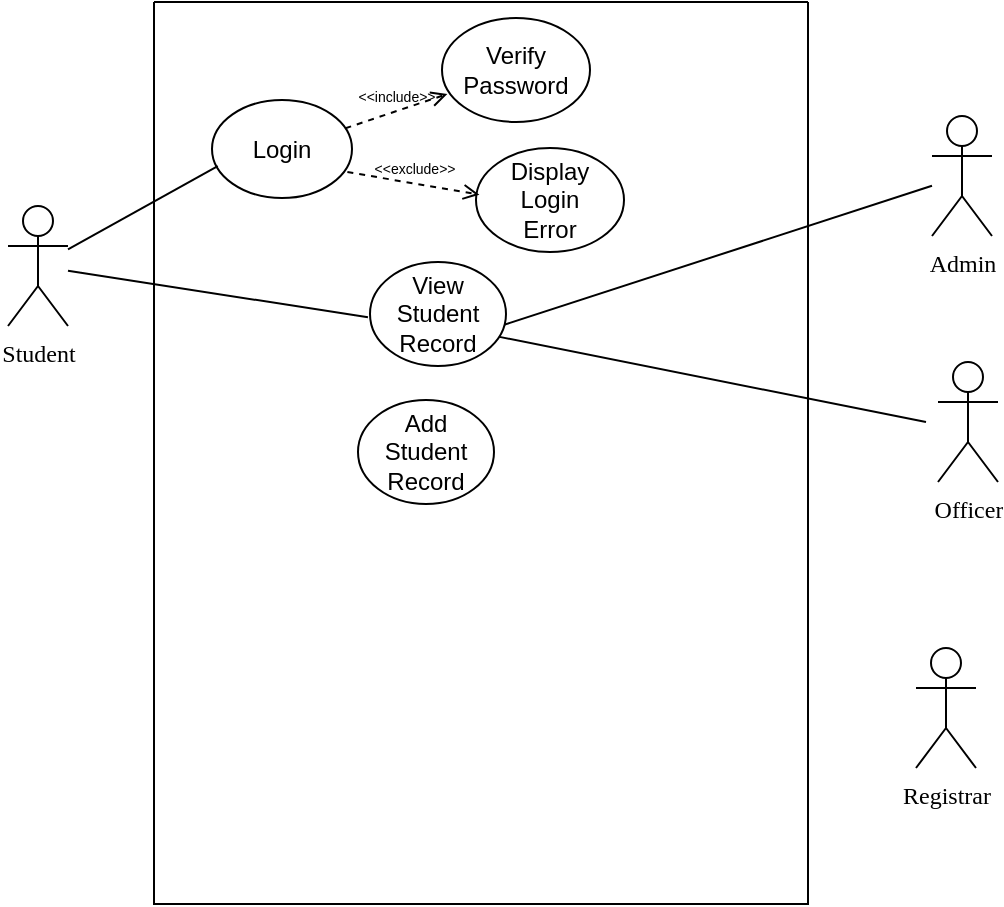<mxfile version="26.0.4">
  <diagram name="Page-1" id="ivDG0Z5HkIXGqXG8FJIk">
    <mxGraphModel dx="2019" dy="1635" grid="0" gridSize="10" guides="0" tooltips="1" connect="0" arrows="0" fold="1" page="0" pageScale="1" pageWidth="850" pageHeight="1100" background="#FFFFFF" math="0" shadow="0">
      <root>
        <mxCell id="0" />
        <mxCell id="1" parent="0" />
        <mxCell id="dGHgRN1xIJTJWIRNkkdV-1" value="&lt;font face=&quot;Times New Roman&quot;&gt;Admin&lt;/font&gt;" style="shape=umlActor;verticalLabelPosition=bottom;verticalAlign=top;html=1;outlineConnect=0;" parent="1" vertex="1">
          <mxGeometry x="-617" y="-935" width="30" height="60" as="geometry" />
        </mxCell>
        <mxCell id="dGHgRN1xIJTJWIRNkkdV-32" value="&lt;font face=&quot;Times New Roman&quot;&gt;Officer&lt;/font&gt;" style="shape=umlActor;verticalLabelPosition=bottom;verticalAlign=top;html=1;outlineConnect=0;" parent="1" vertex="1">
          <mxGeometry x="-614" y="-812" width="30" height="60" as="geometry" />
        </mxCell>
        <mxCell id="dGHgRN1xIJTJWIRNkkdV-33" value="&lt;font face=&quot;Times New Roman&quot;&gt;Student&lt;/font&gt;" style="shape=umlActor;verticalLabelPosition=bottom;verticalAlign=top;html=1;outlineConnect=0;" parent="1" vertex="1">
          <mxGeometry x="-1079" y="-890" width="30" height="60" as="geometry" />
        </mxCell>
        <mxCell id="dGHgRN1xIJTJWIRNkkdV-34" value="&lt;font face=&quot;Times New Roman&quot;&gt;Registrar&lt;/font&gt;" style="shape=umlActor;verticalLabelPosition=bottom;verticalAlign=top;html=1;outlineConnect=0;" parent="1" vertex="1">
          <mxGeometry x="-625" y="-669" width="30" height="60" as="geometry" />
        </mxCell>
        <mxCell id="dGHgRN1xIJTJWIRNkkdV-39" value="" style="swimlane;startSize=0;" parent="1" vertex="1">
          <mxGeometry x="-1006" y="-992" width="327" height="451" as="geometry" />
        </mxCell>
        <mxCell id="dGHgRN1xIJTJWIRNkkdV-3" value="Login" style="ellipse;whiteSpace=wrap;html=1;" parent="dGHgRN1xIJTJWIRNkkdV-39" vertex="1">
          <mxGeometry x="29" y="49" width="70" height="49" as="geometry" />
        </mxCell>
        <mxCell id="dGHgRN1xIJTJWIRNkkdV-42" value="Verify Password" style="ellipse;whiteSpace=wrap;html=1;" parent="dGHgRN1xIJTJWIRNkkdV-39" vertex="1">
          <mxGeometry x="144" y="8" width="74" height="52" as="geometry" />
        </mxCell>
        <mxCell id="dGHgRN1xIJTJWIRNkkdV-43" value="&lt;div&gt;Display &lt;br&gt;&lt;/div&gt;&lt;div&gt;Login&lt;/div&gt;&lt;div&gt;Error&lt;br&gt;&lt;/div&gt;" style="ellipse;whiteSpace=wrap;html=1;" parent="dGHgRN1xIJTJWIRNkkdV-39" vertex="1">
          <mxGeometry x="161" y="73" width="74" height="52" as="geometry" />
        </mxCell>
        <mxCell id="dGHgRN1xIJTJWIRNkkdV-44" value="&lt;font style=&quot;font-size: 7px;&quot;&gt;&amp;lt;&amp;lt;include&amp;gt;&amp;gt;&lt;/font&gt;" style="html=1;verticalAlign=bottom;labelBackgroundColor=none;endArrow=open;endFill=0;dashed=1;rounded=0;entryX=0.036;entryY=0.731;entryDx=0;entryDy=0;entryPerimeter=0;" parent="dGHgRN1xIJTJWIRNkkdV-39" source="dGHgRN1xIJTJWIRNkkdV-3" target="dGHgRN1xIJTJWIRNkkdV-42" edge="1">
          <mxGeometry width="160" relative="1" as="geometry">
            <mxPoint x="20" y="99" as="sourcePoint" />
            <mxPoint x="180" y="99" as="targetPoint" />
          </mxGeometry>
        </mxCell>
        <mxCell id="dGHgRN1xIJTJWIRNkkdV-45" value="&lt;font style=&quot;font-size: 7px;&quot;&gt;&amp;lt;&amp;lt;exclude&amp;gt;&amp;gt;&lt;/font&gt;" style="html=1;verticalAlign=bottom;labelBackgroundColor=none;endArrow=open;endFill=0;dashed=1;rounded=0;exitX=0.967;exitY=0.735;exitDx=0;exitDy=0;exitPerimeter=0;entryX=0.023;entryY=0.449;entryDx=0;entryDy=0;entryPerimeter=0;" parent="dGHgRN1xIJTJWIRNkkdV-39" source="dGHgRN1xIJTJWIRNkkdV-3" target="dGHgRN1xIJTJWIRNkkdV-43" edge="1">
          <mxGeometry width="160" relative="1" as="geometry">
            <mxPoint x="40" y="98" as="sourcePoint" />
            <mxPoint x="200" y="98" as="targetPoint" />
          </mxGeometry>
        </mxCell>
        <mxCell id="dGHgRN1xIJTJWIRNkkdV-46" value="&lt;div&gt;View &lt;br&gt;&lt;/div&gt;&lt;div&gt;Student &lt;br&gt;&lt;/div&gt;&lt;div&gt;Record&lt;br&gt;&lt;/div&gt;" style="ellipse;whiteSpace=wrap;html=1;" parent="dGHgRN1xIJTJWIRNkkdV-39" vertex="1">
          <mxGeometry x="108" y="130" width="68" height="52" as="geometry" />
        </mxCell>
        <mxCell id="dGHgRN1xIJTJWIRNkkdV-50" value="&lt;div&gt;Add&lt;br&gt;&lt;/div&gt;&lt;div&gt;Student &lt;br&gt;&lt;/div&gt;&lt;div&gt;Record&lt;br&gt;&lt;/div&gt;" style="ellipse;whiteSpace=wrap;html=1;" parent="dGHgRN1xIJTJWIRNkkdV-39" vertex="1">
          <mxGeometry x="102" y="199" width="68" height="52" as="geometry" />
        </mxCell>
        <mxCell id="dGHgRN1xIJTJWIRNkkdV-41" value="" style="endArrow=none;html=1;rounded=0;entryX=0.041;entryY=0.675;entryDx=0;entryDy=0;entryPerimeter=0;" parent="1" source="dGHgRN1xIJTJWIRNkkdV-33" target="dGHgRN1xIJTJWIRNkkdV-3" edge="1">
          <mxGeometry width="50" height="50" relative="1" as="geometry">
            <mxPoint x="-966" y="-748" as="sourcePoint" />
            <mxPoint x="-916" y="-798" as="targetPoint" />
          </mxGeometry>
        </mxCell>
        <mxCell id="dGHgRN1xIJTJWIRNkkdV-47" value="" style="endArrow=none;html=1;rounded=0;entryX=-0.015;entryY=0.532;entryDx=0;entryDy=0;entryPerimeter=0;" parent="1" source="dGHgRN1xIJTJWIRNkkdV-33" target="dGHgRN1xIJTJWIRNkkdV-46" edge="1">
          <mxGeometry width="50" height="50" relative="1" as="geometry">
            <mxPoint x="-1050" y="-835" as="sourcePoint" />
            <mxPoint x="-1000" y="-885" as="targetPoint" />
          </mxGeometry>
        </mxCell>
        <mxCell id="dGHgRN1xIJTJWIRNkkdV-48" value="" style="endArrow=none;html=1;rounded=0;exitX=0.99;exitY=0.602;exitDx=0;exitDy=0;exitPerimeter=0;" parent="1" source="dGHgRN1xIJTJWIRNkkdV-46" target="dGHgRN1xIJTJWIRNkkdV-1" edge="1">
          <mxGeometry width="50" height="50" relative="1" as="geometry">
            <mxPoint x="-745" y="-773" as="sourcePoint" />
            <mxPoint x="-695" y="-823" as="targetPoint" />
          </mxGeometry>
        </mxCell>
        <mxCell id="dGHgRN1xIJTJWIRNkkdV-49" value="" style="endArrow=none;html=1;rounded=0;exitX=0.952;exitY=0.72;exitDx=0;exitDy=0;exitPerimeter=0;" parent="1" source="dGHgRN1xIJTJWIRNkkdV-46" edge="1">
          <mxGeometry width="50" height="50" relative="1" as="geometry">
            <mxPoint x="-745" y="-773" as="sourcePoint" />
            <mxPoint x="-620" y="-782" as="targetPoint" />
          </mxGeometry>
        </mxCell>
      </root>
    </mxGraphModel>
  </diagram>
</mxfile>

